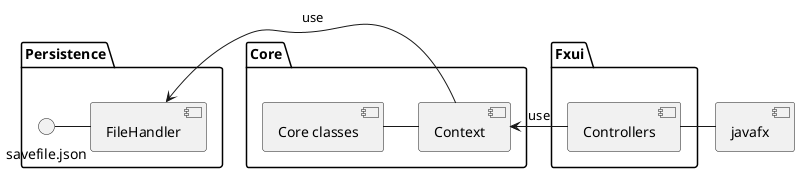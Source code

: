 @startuml
package "Persistence" {
  savefile.json - [FileHandler]
}

package "Core" {
  [Context] -> FileHandler: use
  [Core classes] - Context
}

package "Fxui" {
  [Controllers] -> Context: use
}

[javafx] - [Controllers]
@enduml
